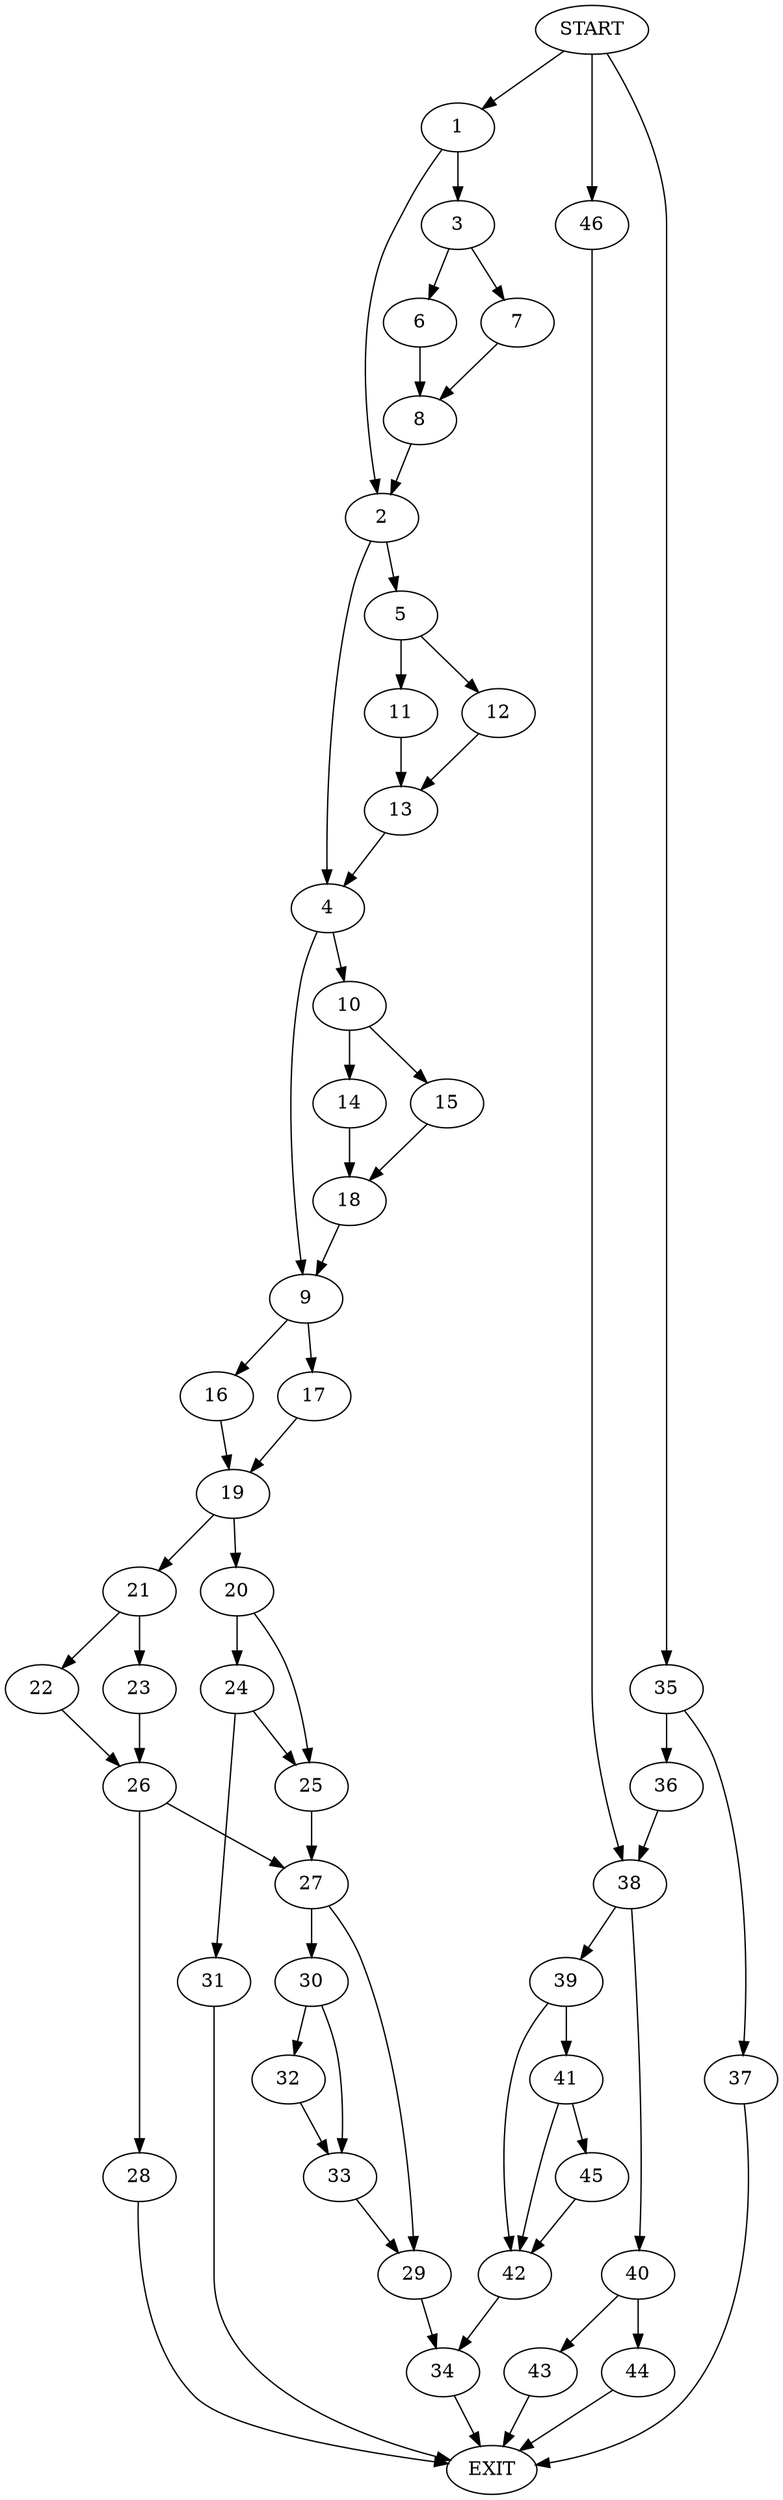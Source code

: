 digraph {
0 [label="START"]
47 [label="EXIT"]
0 -> 1
1 -> 2
1 -> 3
2 -> 4
2 -> 5
3 -> 6
3 -> 7
6 -> 8
7 -> 8
8 -> 2
4 -> 9
4 -> 10
5 -> 11
5 -> 12
11 -> 13
12 -> 13
13 -> 4
10 -> 14
10 -> 15
9 -> 16
9 -> 17
14 -> 18
15 -> 18
18 -> 9
16 -> 19
17 -> 19
19 -> 20
19 -> 21
21 -> 22
21 -> 23
20 -> 24
20 -> 25
23 -> 26
22 -> 26
26 -> 27
26 -> 28
28 -> 47
27 -> 29
27 -> 30
24 -> 31
24 -> 25
25 -> 27
31 -> 47
30 -> 32
30 -> 33
29 -> 34
33 -> 29
32 -> 33
34 -> 47
0 -> 35
35 -> 36
35 -> 37
37 -> 47
36 -> 38
38 -> 39
38 -> 40
39 -> 41
39 -> 42
40 -> 43
40 -> 44
44 -> 47
43 -> 47
42 -> 34
41 -> 45
41 -> 42
45 -> 42
0 -> 46
46 -> 38
}
